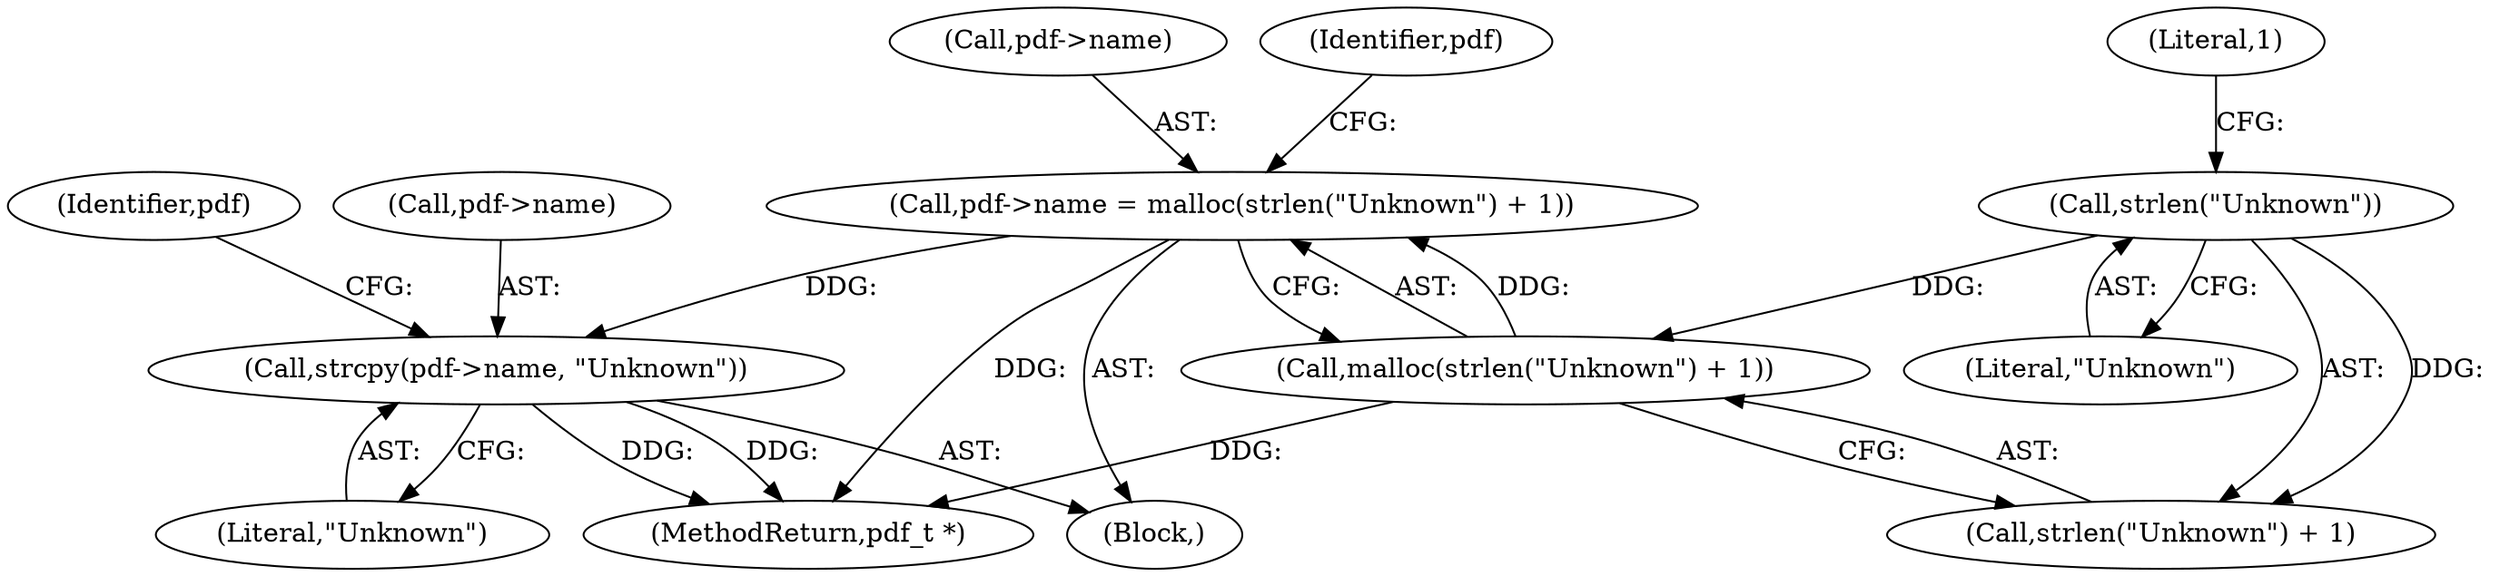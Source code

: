 digraph "1_pdfresurrect_0c4120fffa3dffe97b95c486a120eded82afe8a6_8@API" {
"1000153" [label="(Call,strcpy(pdf->name, \"Unknown\"))"];
"1000144" [label="(Call,pdf->name = malloc(strlen(\"Unknown\") + 1))"];
"1000148" [label="(Call,malloc(strlen(\"Unknown\") + 1))"];
"1000150" [label="(Call,strlen(\"Unknown\"))"];
"1000152" [label="(Literal,1)"];
"1000154" [label="(Call,pdf->name)"];
"1000148" [label="(Call,malloc(strlen(\"Unknown\") + 1))"];
"1000149" [label="(Call,strlen(\"Unknown\") + 1)"];
"1000159" [label="(Identifier,pdf)"];
"1000157" [label="(Literal,\"Unknown\")"];
"1000153" [label="(Call,strcpy(pdf->name, \"Unknown\"))"];
"1000143" [label="(Block,)"];
"1000144" [label="(Call,pdf->name = malloc(strlen(\"Unknown\") + 1))"];
"1000155" [label="(Identifier,pdf)"];
"1000151" [label="(Literal,\"Unknown\")"];
"1000160" [label="(MethodReturn,pdf_t *)"];
"1000145" [label="(Call,pdf->name)"];
"1000150" [label="(Call,strlen(\"Unknown\"))"];
"1000153" -> "1000143"  [label="AST: "];
"1000153" -> "1000157"  [label="CFG: "];
"1000154" -> "1000153"  [label="AST: "];
"1000157" -> "1000153"  [label="AST: "];
"1000159" -> "1000153"  [label="CFG: "];
"1000153" -> "1000160"  [label="DDG: "];
"1000153" -> "1000160"  [label="DDG: "];
"1000144" -> "1000153"  [label="DDG: "];
"1000144" -> "1000143"  [label="AST: "];
"1000144" -> "1000148"  [label="CFG: "];
"1000145" -> "1000144"  [label="AST: "];
"1000148" -> "1000144"  [label="AST: "];
"1000155" -> "1000144"  [label="CFG: "];
"1000144" -> "1000160"  [label="DDG: "];
"1000148" -> "1000144"  [label="DDG: "];
"1000148" -> "1000149"  [label="CFG: "];
"1000149" -> "1000148"  [label="AST: "];
"1000148" -> "1000160"  [label="DDG: "];
"1000150" -> "1000148"  [label="DDG: "];
"1000150" -> "1000149"  [label="AST: "];
"1000150" -> "1000151"  [label="CFG: "];
"1000151" -> "1000150"  [label="AST: "];
"1000152" -> "1000150"  [label="CFG: "];
"1000150" -> "1000149"  [label="DDG: "];
}

